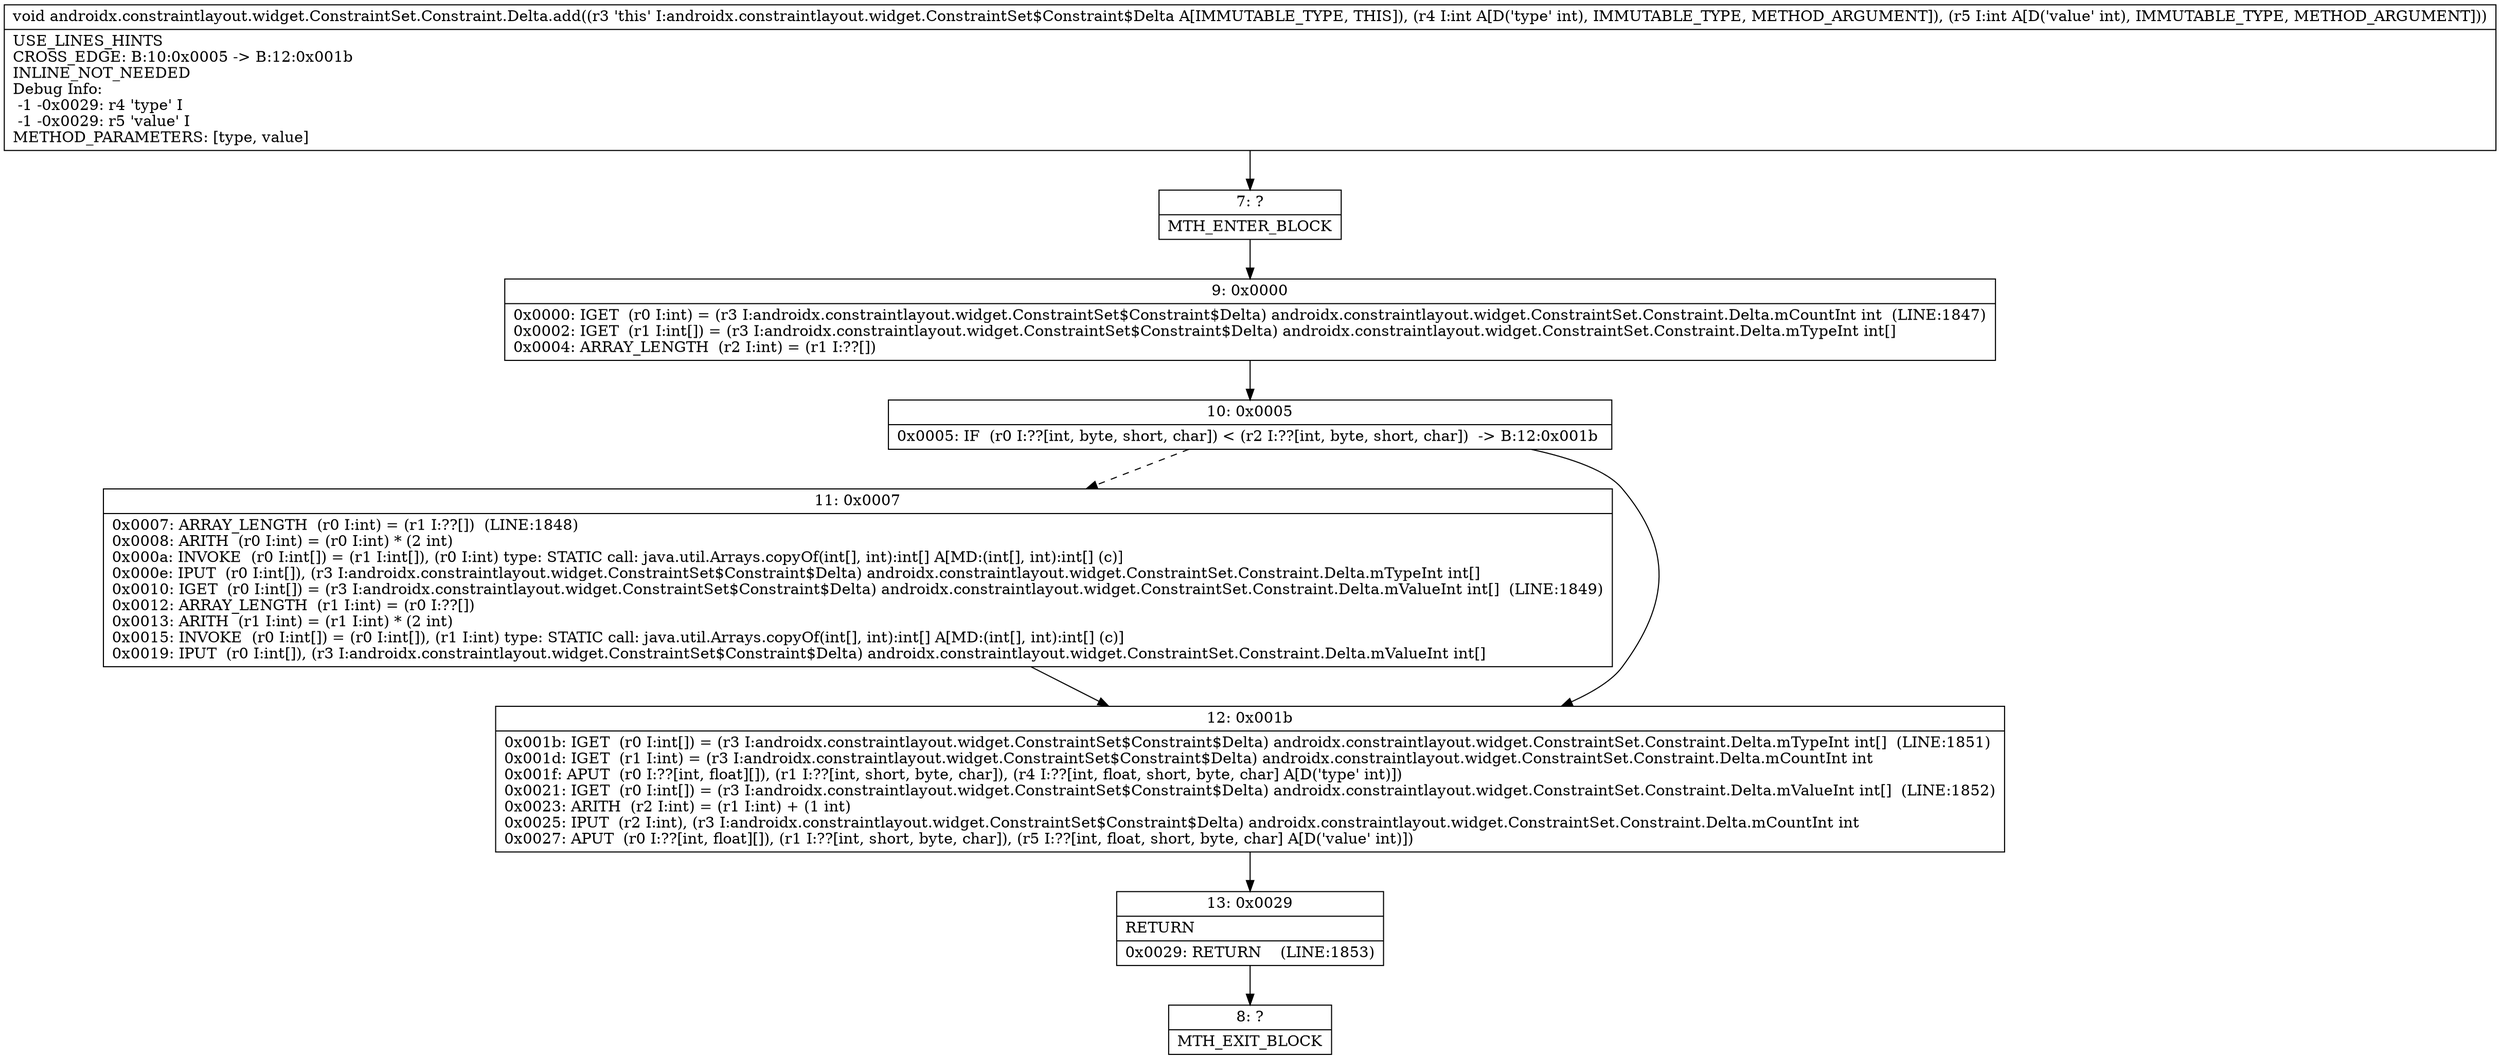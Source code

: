 digraph "CFG forandroidx.constraintlayout.widget.ConstraintSet.Constraint.Delta.add(II)V" {
Node_7 [shape=record,label="{7\:\ ?|MTH_ENTER_BLOCK\l}"];
Node_9 [shape=record,label="{9\:\ 0x0000|0x0000: IGET  (r0 I:int) = (r3 I:androidx.constraintlayout.widget.ConstraintSet$Constraint$Delta) androidx.constraintlayout.widget.ConstraintSet.Constraint.Delta.mCountInt int  (LINE:1847)\l0x0002: IGET  (r1 I:int[]) = (r3 I:androidx.constraintlayout.widget.ConstraintSet$Constraint$Delta) androidx.constraintlayout.widget.ConstraintSet.Constraint.Delta.mTypeInt int[] \l0x0004: ARRAY_LENGTH  (r2 I:int) = (r1 I:??[]) \l}"];
Node_10 [shape=record,label="{10\:\ 0x0005|0x0005: IF  (r0 I:??[int, byte, short, char]) \< (r2 I:??[int, byte, short, char])  \-\> B:12:0x001b \l}"];
Node_11 [shape=record,label="{11\:\ 0x0007|0x0007: ARRAY_LENGTH  (r0 I:int) = (r1 I:??[])  (LINE:1848)\l0x0008: ARITH  (r0 I:int) = (r0 I:int) * (2 int) \l0x000a: INVOKE  (r0 I:int[]) = (r1 I:int[]), (r0 I:int) type: STATIC call: java.util.Arrays.copyOf(int[], int):int[] A[MD:(int[], int):int[] (c)]\l0x000e: IPUT  (r0 I:int[]), (r3 I:androidx.constraintlayout.widget.ConstraintSet$Constraint$Delta) androidx.constraintlayout.widget.ConstraintSet.Constraint.Delta.mTypeInt int[] \l0x0010: IGET  (r0 I:int[]) = (r3 I:androidx.constraintlayout.widget.ConstraintSet$Constraint$Delta) androidx.constraintlayout.widget.ConstraintSet.Constraint.Delta.mValueInt int[]  (LINE:1849)\l0x0012: ARRAY_LENGTH  (r1 I:int) = (r0 I:??[]) \l0x0013: ARITH  (r1 I:int) = (r1 I:int) * (2 int) \l0x0015: INVOKE  (r0 I:int[]) = (r0 I:int[]), (r1 I:int) type: STATIC call: java.util.Arrays.copyOf(int[], int):int[] A[MD:(int[], int):int[] (c)]\l0x0019: IPUT  (r0 I:int[]), (r3 I:androidx.constraintlayout.widget.ConstraintSet$Constraint$Delta) androidx.constraintlayout.widget.ConstraintSet.Constraint.Delta.mValueInt int[] \l}"];
Node_12 [shape=record,label="{12\:\ 0x001b|0x001b: IGET  (r0 I:int[]) = (r3 I:androidx.constraintlayout.widget.ConstraintSet$Constraint$Delta) androidx.constraintlayout.widget.ConstraintSet.Constraint.Delta.mTypeInt int[]  (LINE:1851)\l0x001d: IGET  (r1 I:int) = (r3 I:androidx.constraintlayout.widget.ConstraintSet$Constraint$Delta) androidx.constraintlayout.widget.ConstraintSet.Constraint.Delta.mCountInt int \l0x001f: APUT  (r0 I:??[int, float][]), (r1 I:??[int, short, byte, char]), (r4 I:??[int, float, short, byte, char] A[D('type' int)]) \l0x0021: IGET  (r0 I:int[]) = (r3 I:androidx.constraintlayout.widget.ConstraintSet$Constraint$Delta) androidx.constraintlayout.widget.ConstraintSet.Constraint.Delta.mValueInt int[]  (LINE:1852)\l0x0023: ARITH  (r2 I:int) = (r1 I:int) + (1 int) \l0x0025: IPUT  (r2 I:int), (r3 I:androidx.constraintlayout.widget.ConstraintSet$Constraint$Delta) androidx.constraintlayout.widget.ConstraintSet.Constraint.Delta.mCountInt int \l0x0027: APUT  (r0 I:??[int, float][]), (r1 I:??[int, short, byte, char]), (r5 I:??[int, float, short, byte, char] A[D('value' int)]) \l}"];
Node_13 [shape=record,label="{13\:\ 0x0029|RETURN\l|0x0029: RETURN    (LINE:1853)\l}"];
Node_8 [shape=record,label="{8\:\ ?|MTH_EXIT_BLOCK\l}"];
MethodNode[shape=record,label="{void androidx.constraintlayout.widget.ConstraintSet.Constraint.Delta.add((r3 'this' I:androidx.constraintlayout.widget.ConstraintSet$Constraint$Delta A[IMMUTABLE_TYPE, THIS]), (r4 I:int A[D('type' int), IMMUTABLE_TYPE, METHOD_ARGUMENT]), (r5 I:int A[D('value' int), IMMUTABLE_TYPE, METHOD_ARGUMENT]))  | USE_LINES_HINTS\lCROSS_EDGE: B:10:0x0005 \-\> B:12:0x001b\lINLINE_NOT_NEEDED\lDebug Info:\l  \-1 \-0x0029: r4 'type' I\l  \-1 \-0x0029: r5 'value' I\lMETHOD_PARAMETERS: [type, value]\l}"];
MethodNode -> Node_7;Node_7 -> Node_9;
Node_9 -> Node_10;
Node_10 -> Node_11[style=dashed];
Node_10 -> Node_12;
Node_11 -> Node_12;
Node_12 -> Node_13;
Node_13 -> Node_8;
}

